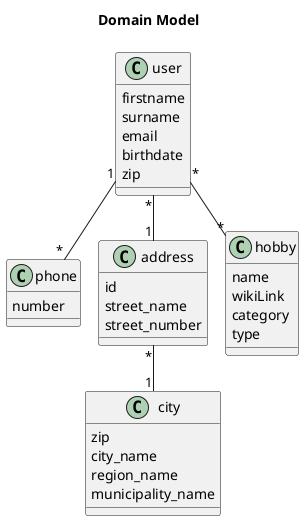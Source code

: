 @startuml
!pragma layout smetana
Title Domain Model

class user{
firstname
surname
email
birthdate
zip
}

class phone{
number
}

class address{
id
street_name
street_number
}

class city{
zip
city_name
region_name
municipality_name
}


class hobby{
name
wikiLink
category
type
}


user "*" -- "*" hobby
user "*" -- "1" address
user "1" -- "*" phone
address "*" -- "1" city


@enduml